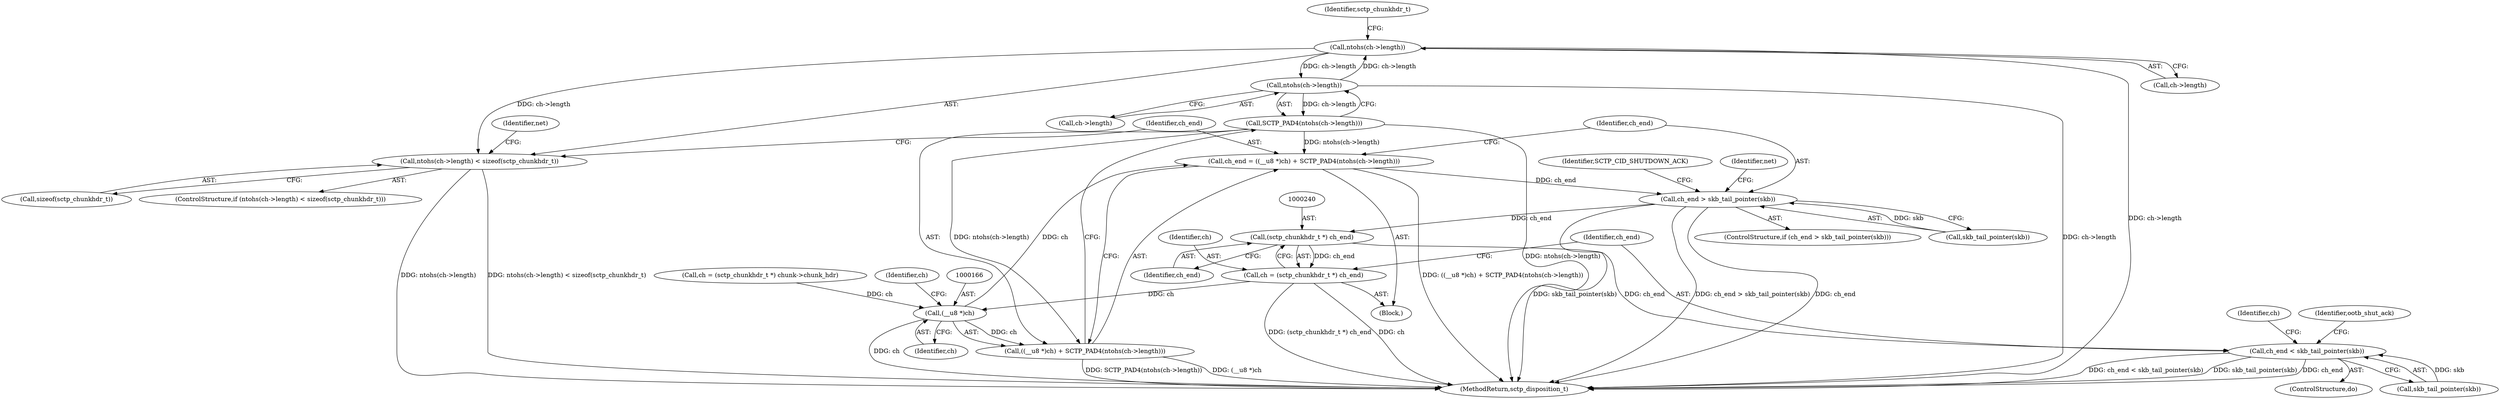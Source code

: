 digraph "0_linux_bf911e985d6bbaa328c20c3e05f4eb03de11fdd6@pointer" {
"1000148" [label="(Call,ntohs(ch->length))"];
"1000169" [label="(Call,ntohs(ch->length))"];
"1000148" [label="(Call,ntohs(ch->length))"];
"1000147" [label="(Call,ntohs(ch->length) < sizeof(sctp_chunkhdr_t))"];
"1000168" [label="(Call,SCTP_PAD4(ntohs(ch->length)))"];
"1000162" [label="(Call,ch_end = ((__u8 *)ch) + SCTP_PAD4(ntohs(ch->length)))"];
"1000174" [label="(Call,ch_end > skb_tail_pointer(skb))"];
"1000239" [label="(Call,(sctp_chunkhdr_t *) ch_end)"];
"1000237" [label="(Call,ch = (sctp_chunkhdr_t *) ch_end)"];
"1000165" [label="(Call,(__u8 *)ch)"];
"1000164" [label="(Call,((__u8 *)ch) + SCTP_PAD4(ntohs(ch->length)))"];
"1000242" [label="(Call,ch_end < skb_tail_pointer(skb))"];
"1000173" [label="(ControlStructure,if (ch_end > skb_tail_pointer(skb)))"];
"1000241" [label="(Identifier,ch_end)"];
"1000156" [label="(Identifier,net)"];
"1000239" [label="(Call,(sctp_chunkhdr_t *) ch_end)"];
"1000137" [label="(Call,ch = (sctp_chunkhdr_t *) chunk->chunk_hdr)"];
"1000168" [label="(Call,SCTP_PAD4(ntohs(ch->length)))"];
"1000150" [label="(Identifier,ch)"];
"1000152" [label="(Call,sizeof(sctp_chunkhdr_t))"];
"1000247" [label="(Identifier,ootb_shut_ack)"];
"1000164" [label="(Call,((__u8 *)ch) + SCTP_PAD4(ntohs(ch->length)))"];
"1000174" [label="(Call,ch_end > skb_tail_pointer(skb))"];
"1000162" [label="(Call,ch_end = ((__u8 *)ch) + SCTP_PAD4(ntohs(ch->length)))"];
"1000145" [label="(Block,)"];
"1000171" [label="(Identifier,ch)"];
"1000144" [label="(ControlStructure,do)"];
"1000244" [label="(Call,skb_tail_pointer(skb))"];
"1000176" [label="(Call,skb_tail_pointer(skb))"];
"1000170" [label="(Call,ch->length)"];
"1000146" [label="(ControlStructure,if (ntohs(ch->length) < sizeof(sctp_chunkhdr_t)))"];
"1000242" [label="(Call,ch_end < skb_tail_pointer(skb))"];
"1000237" [label="(Call,ch = (sctp_chunkhdr_t *) ch_end)"];
"1000175" [label="(Identifier,ch_end)"];
"1000148" [label="(Call,ntohs(ch->length))"];
"1000180" [label="(Identifier,net)"];
"1000149" [label="(Call,ch->length)"];
"1000153" [label="(Identifier,sctp_chunkhdr_t)"];
"1000163" [label="(Identifier,ch_end)"];
"1000238" [label="(Identifier,ch)"];
"1000243" [label="(Identifier,ch_end)"];
"1000188" [label="(Identifier,SCTP_CID_SHUTDOWN_ACK)"];
"1000147" [label="(Call,ntohs(ch->length) < sizeof(sctp_chunkhdr_t))"];
"1000167" [label="(Identifier,ch)"];
"1000276" [label="(MethodReturn,sctp_disposition_t)"];
"1000165" [label="(Call,(__u8 *)ch)"];
"1000169" [label="(Call,ntohs(ch->length))"];
"1000148" -> "1000147"  [label="AST: "];
"1000148" -> "1000149"  [label="CFG: "];
"1000149" -> "1000148"  [label="AST: "];
"1000153" -> "1000148"  [label="CFG: "];
"1000148" -> "1000276"  [label="DDG: ch->length"];
"1000148" -> "1000147"  [label="DDG: ch->length"];
"1000169" -> "1000148"  [label="DDG: ch->length"];
"1000148" -> "1000169"  [label="DDG: ch->length"];
"1000169" -> "1000168"  [label="AST: "];
"1000169" -> "1000170"  [label="CFG: "];
"1000170" -> "1000169"  [label="AST: "];
"1000168" -> "1000169"  [label="CFG: "];
"1000169" -> "1000276"  [label="DDG: ch->length"];
"1000169" -> "1000168"  [label="DDG: ch->length"];
"1000147" -> "1000146"  [label="AST: "];
"1000147" -> "1000152"  [label="CFG: "];
"1000152" -> "1000147"  [label="AST: "];
"1000156" -> "1000147"  [label="CFG: "];
"1000163" -> "1000147"  [label="CFG: "];
"1000147" -> "1000276"  [label="DDG: ntohs(ch->length)"];
"1000147" -> "1000276"  [label="DDG: ntohs(ch->length) < sizeof(sctp_chunkhdr_t)"];
"1000168" -> "1000164"  [label="AST: "];
"1000164" -> "1000168"  [label="CFG: "];
"1000168" -> "1000276"  [label="DDG: ntohs(ch->length)"];
"1000168" -> "1000162"  [label="DDG: ntohs(ch->length)"];
"1000168" -> "1000164"  [label="DDG: ntohs(ch->length)"];
"1000162" -> "1000145"  [label="AST: "];
"1000162" -> "1000164"  [label="CFG: "];
"1000163" -> "1000162"  [label="AST: "];
"1000164" -> "1000162"  [label="AST: "];
"1000175" -> "1000162"  [label="CFG: "];
"1000162" -> "1000276"  [label="DDG: ((__u8 *)ch) + SCTP_PAD4(ntohs(ch->length))"];
"1000165" -> "1000162"  [label="DDG: ch"];
"1000162" -> "1000174"  [label="DDG: ch_end"];
"1000174" -> "1000173"  [label="AST: "];
"1000174" -> "1000176"  [label="CFG: "];
"1000175" -> "1000174"  [label="AST: "];
"1000176" -> "1000174"  [label="AST: "];
"1000180" -> "1000174"  [label="CFG: "];
"1000188" -> "1000174"  [label="CFG: "];
"1000174" -> "1000276"  [label="DDG: skb_tail_pointer(skb)"];
"1000174" -> "1000276"  [label="DDG: ch_end > skb_tail_pointer(skb)"];
"1000174" -> "1000276"  [label="DDG: ch_end"];
"1000176" -> "1000174"  [label="DDG: skb"];
"1000174" -> "1000239"  [label="DDG: ch_end"];
"1000239" -> "1000237"  [label="AST: "];
"1000239" -> "1000241"  [label="CFG: "];
"1000240" -> "1000239"  [label="AST: "];
"1000241" -> "1000239"  [label="AST: "];
"1000237" -> "1000239"  [label="CFG: "];
"1000239" -> "1000237"  [label="DDG: ch_end"];
"1000239" -> "1000242"  [label="DDG: ch_end"];
"1000237" -> "1000145"  [label="AST: "];
"1000238" -> "1000237"  [label="AST: "];
"1000243" -> "1000237"  [label="CFG: "];
"1000237" -> "1000276"  [label="DDG: (sctp_chunkhdr_t *) ch_end"];
"1000237" -> "1000276"  [label="DDG: ch"];
"1000237" -> "1000165"  [label="DDG: ch"];
"1000165" -> "1000164"  [label="AST: "];
"1000165" -> "1000167"  [label="CFG: "];
"1000166" -> "1000165"  [label="AST: "];
"1000167" -> "1000165"  [label="AST: "];
"1000171" -> "1000165"  [label="CFG: "];
"1000165" -> "1000276"  [label="DDG: ch"];
"1000165" -> "1000164"  [label="DDG: ch"];
"1000137" -> "1000165"  [label="DDG: ch"];
"1000164" -> "1000276"  [label="DDG: SCTP_PAD4(ntohs(ch->length))"];
"1000164" -> "1000276"  [label="DDG: (__u8 *)ch"];
"1000242" -> "1000144"  [label="AST: "];
"1000242" -> "1000244"  [label="CFG: "];
"1000243" -> "1000242"  [label="AST: "];
"1000244" -> "1000242"  [label="AST: "];
"1000150" -> "1000242"  [label="CFG: "];
"1000247" -> "1000242"  [label="CFG: "];
"1000242" -> "1000276"  [label="DDG: ch_end < skb_tail_pointer(skb)"];
"1000242" -> "1000276"  [label="DDG: skb_tail_pointer(skb)"];
"1000242" -> "1000276"  [label="DDG: ch_end"];
"1000244" -> "1000242"  [label="DDG: skb"];
}
